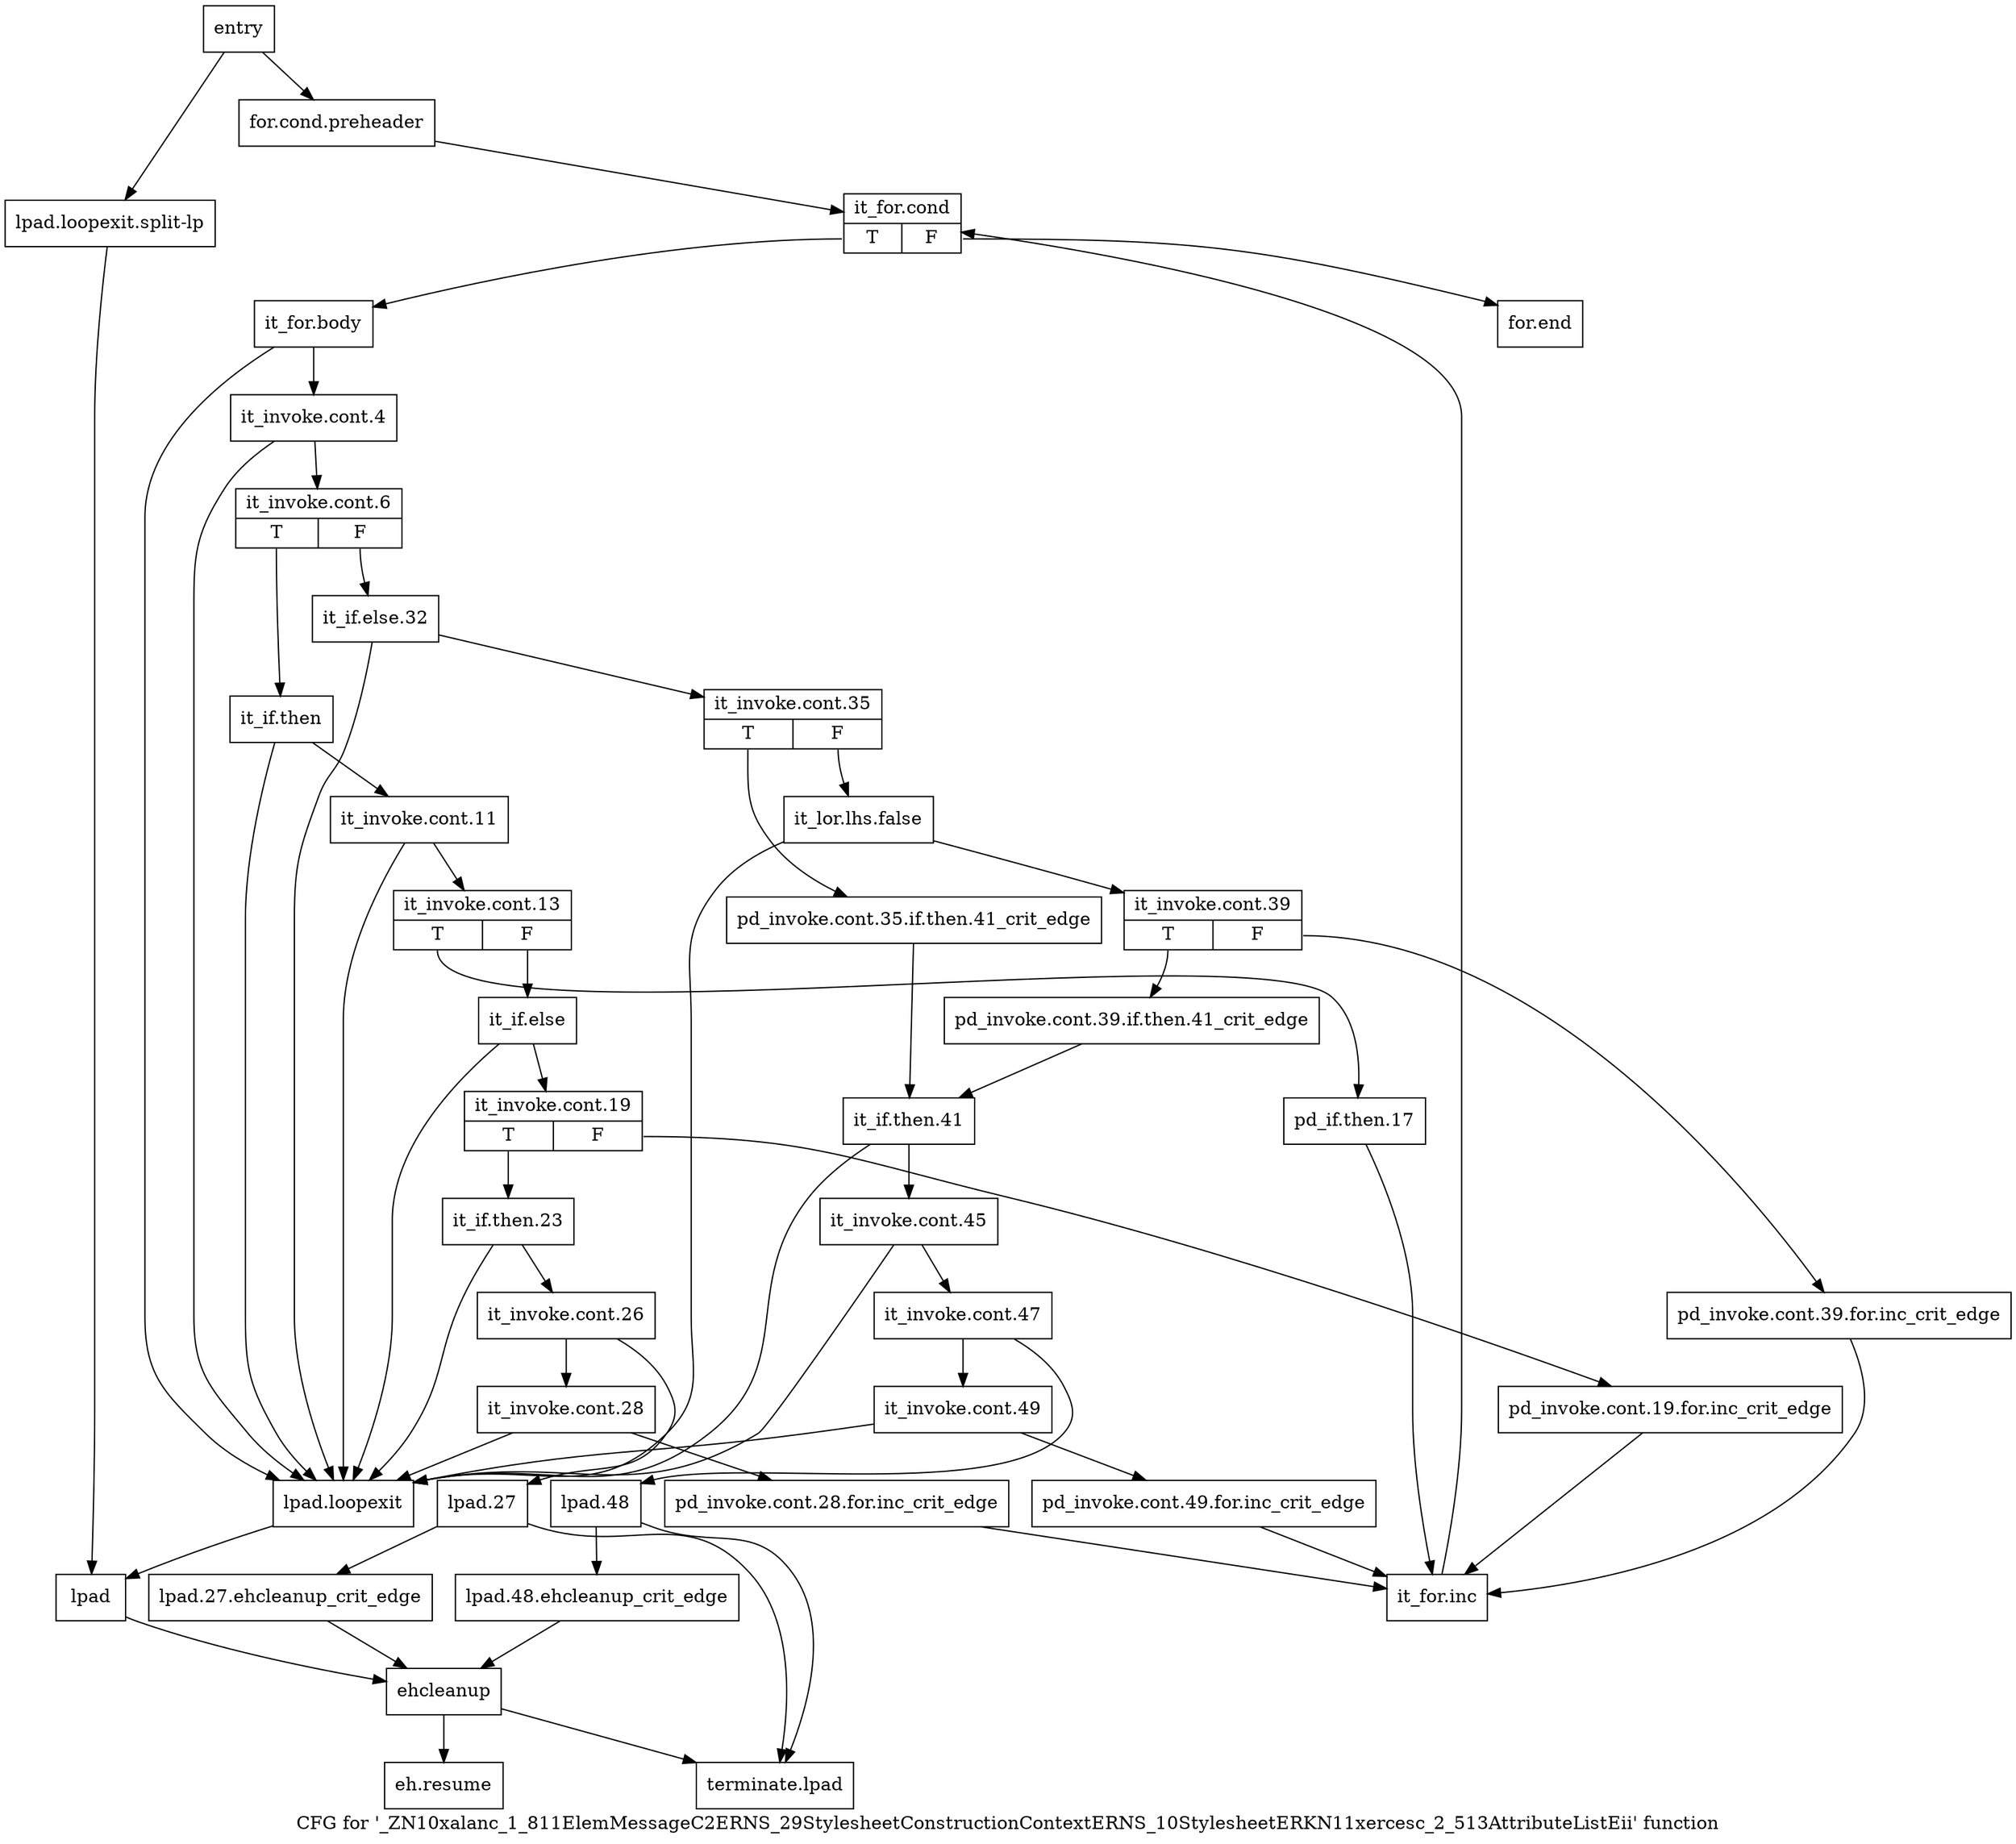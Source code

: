 digraph "CFG for '_ZN10xalanc_1_811ElemMessageC2ERNS_29StylesheetConstructionContextERNS_10StylesheetERKN11xercesc_2_513AttributeListEii' function" {
	label="CFG for '_ZN10xalanc_1_811ElemMessageC2ERNS_29StylesheetConstructionContextERNS_10StylesheetERKN11xercesc_2_513AttributeListEii' function";

	Node0x71ef020 [shape=record,label="{entry}"];
	Node0x71ef020 -> Node0x71ef070;
	Node0x71ef020 -> Node0x71ef390;
	Node0x71ef070 [shape=record,label="{for.cond.preheader}"];
	Node0x71ef070 -> Node0x71ef0c0;
	Node0x71ef0c0 [shape=record,label="{it_for.cond|{<s0>T|<s1>F}}"];
	Node0x71ef0c0:s0 -> Node0x71ef110;
	Node0x71ef0c0:s1 -> Node0x71efbb0;
	Node0x71ef110 [shape=record,label="{it_for.body}"];
	Node0x71ef110 -> Node0x71ef160;
	Node0x71ef110 -> Node0x71ef340;
	Node0x71ef160 [shape=record,label="{it_invoke.cont.4}"];
	Node0x71ef160 -> Node0x71ef1b0;
	Node0x71ef160 -> Node0x71ef340;
	Node0x71ef1b0 [shape=record,label="{it_invoke.cont.6|{<s0>T|<s1>F}}"];
	Node0x71ef1b0:s0 -> Node0x71ef200;
	Node0x71ef1b0:s1 -> Node0x71ef700;
	Node0x71ef200 [shape=record,label="{it_if.then}"];
	Node0x71ef200 -> Node0x71ef250;
	Node0x71ef200 -> Node0x71ef340;
	Node0x71ef250 [shape=record,label="{it_invoke.cont.11}"];
	Node0x71ef250 -> Node0x71ef2a0;
	Node0x71ef250 -> Node0x71ef340;
	Node0x71ef2a0 [shape=record,label="{it_invoke.cont.13|{<s0>T|<s1>F}}"];
	Node0x71ef2a0:s0 -> Node0x71ef2f0;
	Node0x71ef2a0:s1 -> Node0x71ef430;
	Node0x71ef2f0 [shape=record,label="{pd_if.then.17}"];
	Node0x71ef2f0 -> Node0x71efb60;
	Node0x71ef340 [shape=record,label="{lpad.loopexit}"];
	Node0x71ef340 -> Node0x71ef3e0;
	Node0x71ef390 [shape=record,label="{lpad.loopexit.split-lp}"];
	Node0x71ef390 -> Node0x71ef3e0;
	Node0x71ef3e0 [shape=record,label="{lpad}"];
	Node0x71ef3e0 -> Node0x71efc00;
	Node0x71ef430 [shape=record,label="{it_if.else}"];
	Node0x71ef430 -> Node0x71ef480;
	Node0x71ef430 -> Node0x71ef340;
	Node0x71ef480 [shape=record,label="{it_invoke.cont.19|{<s0>T|<s1>F}}"];
	Node0x71ef480:s0 -> Node0x71ef520;
	Node0x71ef480:s1 -> Node0x71ef4d0;
	Node0x71ef4d0 [shape=record,label="{pd_invoke.cont.19.for.inc_crit_edge}"];
	Node0x71ef4d0 -> Node0x71efb60;
	Node0x71ef520 [shape=record,label="{it_if.then.23}"];
	Node0x71ef520 -> Node0x71ef570;
	Node0x71ef520 -> Node0x71ef340;
	Node0x71ef570 [shape=record,label="{it_invoke.cont.26}"];
	Node0x71ef570 -> Node0x71ef5c0;
	Node0x71ef570 -> Node0x71ef660;
	Node0x71ef5c0 [shape=record,label="{it_invoke.cont.28}"];
	Node0x71ef5c0 -> Node0x71ef610;
	Node0x71ef5c0 -> Node0x71ef340;
	Node0x71ef610 [shape=record,label="{pd_invoke.cont.28.for.inc_crit_edge}"];
	Node0x71ef610 -> Node0x71efb60;
	Node0x71ef660 [shape=record,label="{lpad.27}"];
	Node0x71ef660 -> Node0x71ef6b0;
	Node0x71ef660 -> Node0x71efca0;
	Node0x71ef6b0 [shape=record,label="{lpad.27.ehcleanup_crit_edge}"];
	Node0x71ef6b0 -> Node0x71efc00;
	Node0x71ef700 [shape=record,label="{it_if.else.32}"];
	Node0x71ef700 -> Node0x71ef750;
	Node0x71ef700 -> Node0x71ef340;
	Node0x71ef750 [shape=record,label="{it_invoke.cont.35|{<s0>T|<s1>F}}"];
	Node0x71ef750:s0 -> Node0x71ef7a0;
	Node0x71ef750:s1 -> Node0x71ef7f0;
	Node0x71ef7a0 [shape=record,label="{pd_invoke.cont.35.if.then.41_crit_edge}"];
	Node0x71ef7a0 -> Node0x71ef930;
	Node0x71ef7f0 [shape=record,label="{it_lor.lhs.false}"];
	Node0x71ef7f0 -> Node0x71ef840;
	Node0x71ef7f0 -> Node0x71ef340;
	Node0x71ef840 [shape=record,label="{it_invoke.cont.39|{<s0>T|<s1>F}}"];
	Node0x71ef840:s0 -> Node0x71ef8e0;
	Node0x71ef840:s1 -> Node0x71ef890;
	Node0x71ef890 [shape=record,label="{pd_invoke.cont.39.for.inc_crit_edge}"];
	Node0x71ef890 -> Node0x71efb60;
	Node0x71ef8e0 [shape=record,label="{pd_invoke.cont.39.if.then.41_crit_edge}"];
	Node0x71ef8e0 -> Node0x71ef930;
	Node0x71ef930 [shape=record,label="{it_if.then.41}"];
	Node0x71ef930 -> Node0x71ef980;
	Node0x71ef930 -> Node0x71ef340;
	Node0x71ef980 [shape=record,label="{it_invoke.cont.45}"];
	Node0x71ef980 -> Node0x71ef9d0;
	Node0x71ef980 -> Node0x71ef340;
	Node0x71ef9d0 [shape=record,label="{it_invoke.cont.47}"];
	Node0x71ef9d0 -> Node0x71efa20;
	Node0x71ef9d0 -> Node0x71efac0;
	Node0x71efa20 [shape=record,label="{it_invoke.cont.49}"];
	Node0x71efa20 -> Node0x71efa70;
	Node0x71efa20 -> Node0x71ef340;
	Node0x71efa70 [shape=record,label="{pd_invoke.cont.49.for.inc_crit_edge}"];
	Node0x71efa70 -> Node0x71efb60;
	Node0x71efac0 [shape=record,label="{lpad.48}"];
	Node0x71efac0 -> Node0x71efb10;
	Node0x71efac0 -> Node0x71efca0;
	Node0x71efb10 [shape=record,label="{lpad.48.ehcleanup_crit_edge}"];
	Node0x71efb10 -> Node0x71efc00;
	Node0x71efb60 [shape=record,label="{it_for.inc}"];
	Node0x71efb60 -> Node0x71ef0c0;
	Node0x71efbb0 [shape=record,label="{for.end}"];
	Node0x71efc00 [shape=record,label="{ehcleanup}"];
	Node0x71efc00 -> Node0x71efc50;
	Node0x71efc00 -> Node0x71efca0;
	Node0x71efc50 [shape=record,label="{eh.resume}"];
	Node0x71efca0 [shape=record,label="{terminate.lpad}"];
}
